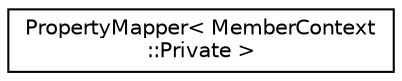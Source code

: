 digraph "Graphical Class Hierarchy"
{
 // INTERACTIVE_SVG=YES
 // LATEX_PDF_SIZE
  edge [fontname="Helvetica",fontsize="10",labelfontname="Helvetica",labelfontsize="10"];
  node [fontname="Helvetica",fontsize="10",shape=record];
  rankdir="LR";
  Node0 [label="PropertyMapper\< MemberContext\l::Private \>",height=0.2,width=0.4,color="black", fillcolor="white", style="filled",URL="$d1/d80/class_property_mapper.html",tooltip=" "];
}
